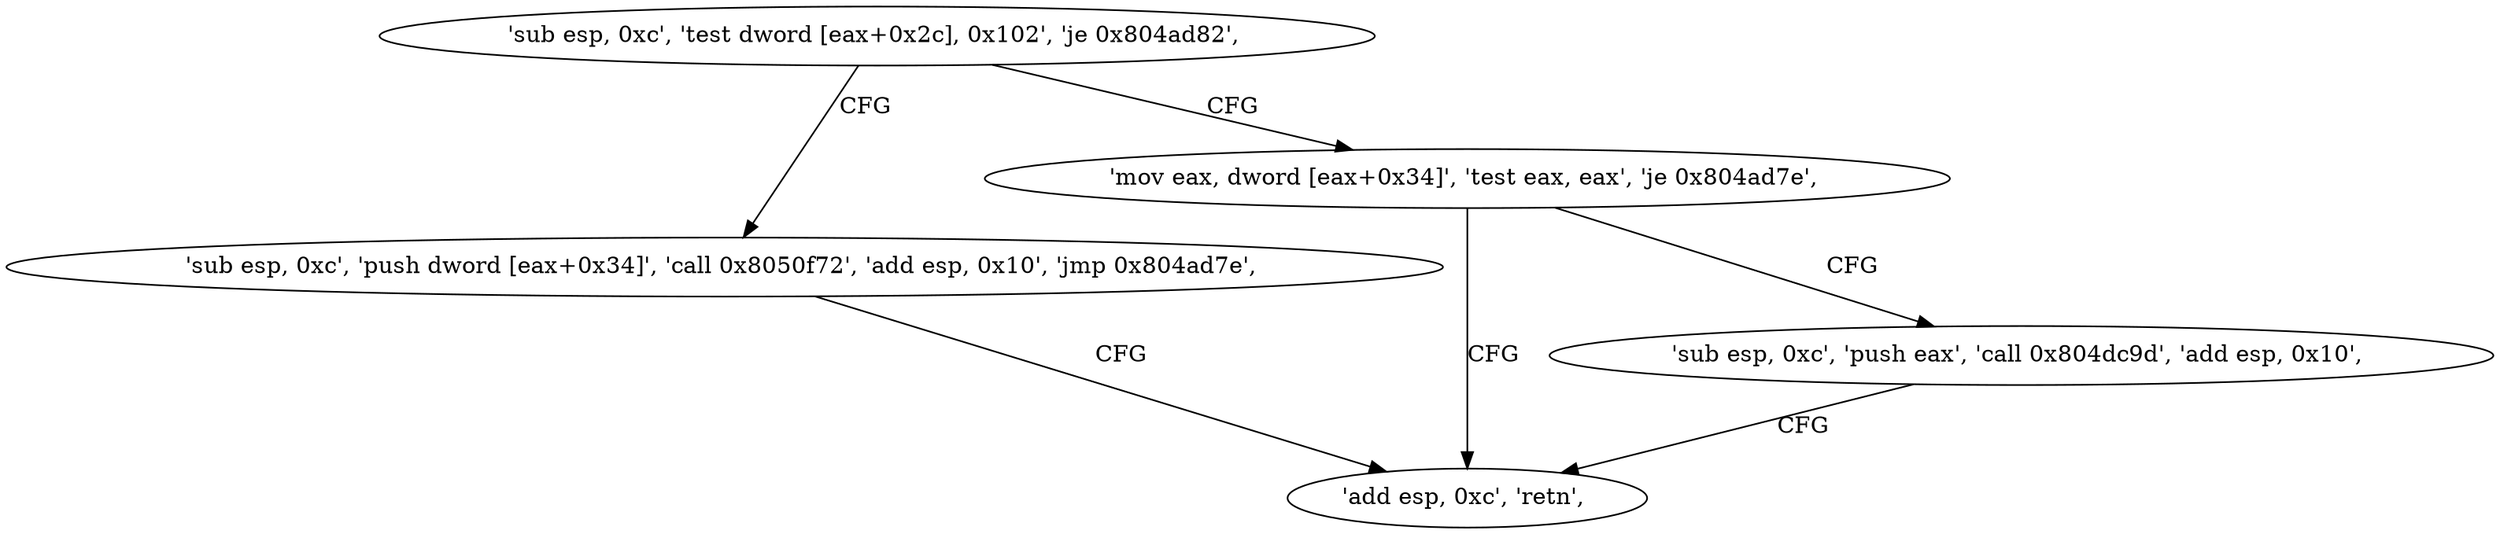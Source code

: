 digraph "func" {
"134524255" [label = "'sub esp, 0xc', 'test dword [eax+0x2c], 0x102', 'je 0x804ad82', " ]
"134524290" [label = "'sub esp, 0xc', 'push dword [eax+0x34]', 'call 0x8050f72', 'add esp, 0x10', 'jmp 0x804ad7e', " ]
"134524267" [label = "'mov eax, dword [eax+0x34]', 'test eax, eax', 'je 0x804ad7e', " ]
"134524286" [label = "'add esp, 0xc', 'retn', " ]
"134524274" [label = "'sub esp, 0xc', 'push eax', 'call 0x804dc9d', 'add esp, 0x10', " ]
"134524255" -> "134524290" [ label = "CFG" ]
"134524255" -> "134524267" [ label = "CFG" ]
"134524290" -> "134524286" [ label = "CFG" ]
"134524267" -> "134524286" [ label = "CFG" ]
"134524267" -> "134524274" [ label = "CFG" ]
"134524274" -> "134524286" [ label = "CFG" ]
}
